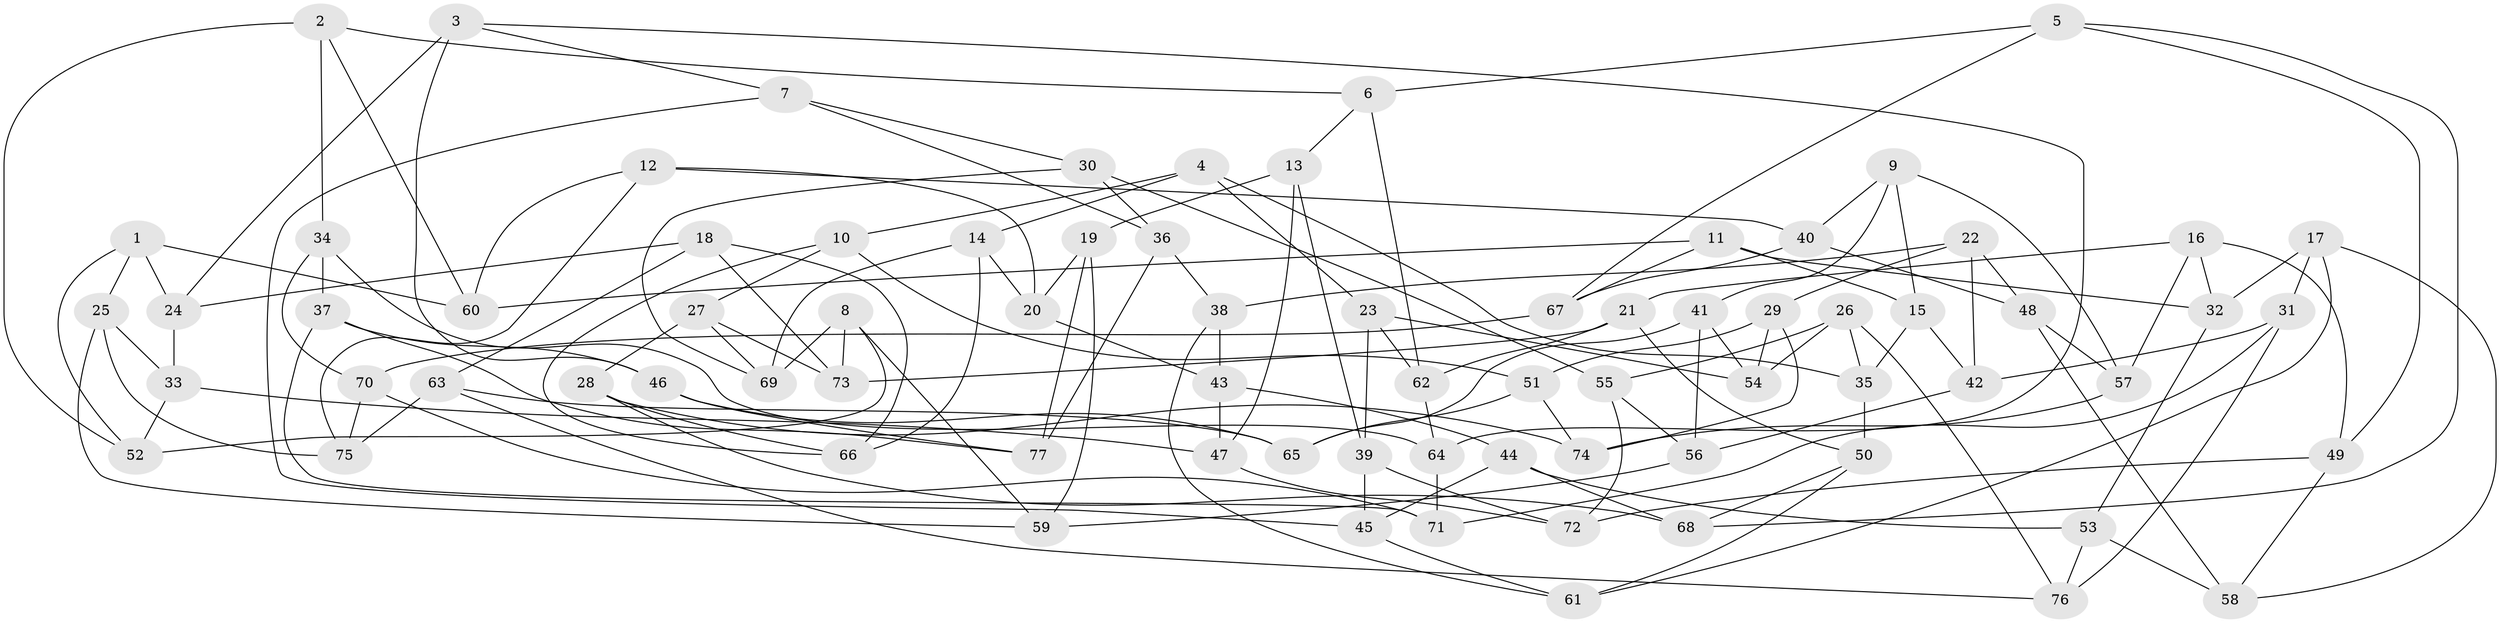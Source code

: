// coarse degree distribution, {5: 0.15217391304347827, 4: 0.30434782608695654, 6: 0.5217391304347826, 3: 0.021739130434782608}
// Generated by graph-tools (version 1.1) at 2025/24/03/03/25 07:24:23]
// undirected, 77 vertices, 154 edges
graph export_dot {
graph [start="1"]
  node [color=gray90,style=filled];
  1;
  2;
  3;
  4;
  5;
  6;
  7;
  8;
  9;
  10;
  11;
  12;
  13;
  14;
  15;
  16;
  17;
  18;
  19;
  20;
  21;
  22;
  23;
  24;
  25;
  26;
  27;
  28;
  29;
  30;
  31;
  32;
  33;
  34;
  35;
  36;
  37;
  38;
  39;
  40;
  41;
  42;
  43;
  44;
  45;
  46;
  47;
  48;
  49;
  50;
  51;
  52;
  53;
  54;
  55;
  56;
  57;
  58;
  59;
  60;
  61;
  62;
  63;
  64;
  65;
  66;
  67;
  68;
  69;
  70;
  71;
  72;
  73;
  74;
  75;
  76;
  77;
  1 -- 52;
  1 -- 25;
  1 -- 60;
  1 -- 24;
  2 -- 52;
  2 -- 6;
  2 -- 34;
  2 -- 60;
  3 -- 64;
  3 -- 24;
  3 -- 7;
  3 -- 46;
  4 -- 23;
  4 -- 14;
  4 -- 35;
  4 -- 10;
  5 -- 6;
  5 -- 67;
  5 -- 68;
  5 -- 49;
  6 -- 13;
  6 -- 62;
  7 -- 45;
  7 -- 36;
  7 -- 30;
  8 -- 52;
  8 -- 59;
  8 -- 73;
  8 -- 69;
  9 -- 41;
  9 -- 15;
  9 -- 40;
  9 -- 57;
  10 -- 51;
  10 -- 66;
  10 -- 27;
  11 -- 15;
  11 -- 67;
  11 -- 32;
  11 -- 60;
  12 -- 60;
  12 -- 20;
  12 -- 75;
  12 -- 40;
  13 -- 39;
  13 -- 47;
  13 -- 19;
  14 -- 20;
  14 -- 66;
  14 -- 69;
  15 -- 35;
  15 -- 42;
  16 -- 49;
  16 -- 32;
  16 -- 57;
  16 -- 21;
  17 -- 32;
  17 -- 58;
  17 -- 61;
  17 -- 31;
  18 -- 73;
  18 -- 63;
  18 -- 66;
  18 -- 24;
  19 -- 77;
  19 -- 59;
  19 -- 20;
  20 -- 43;
  21 -- 73;
  21 -- 50;
  21 -- 62;
  22 -- 38;
  22 -- 29;
  22 -- 48;
  22 -- 42;
  23 -- 54;
  23 -- 39;
  23 -- 62;
  24 -- 33;
  25 -- 59;
  25 -- 75;
  25 -- 33;
  26 -- 76;
  26 -- 35;
  26 -- 54;
  26 -- 55;
  27 -- 73;
  27 -- 28;
  27 -- 69;
  28 -- 74;
  28 -- 66;
  28 -- 68;
  29 -- 74;
  29 -- 54;
  29 -- 51;
  30 -- 55;
  30 -- 69;
  30 -- 36;
  31 -- 71;
  31 -- 42;
  31 -- 76;
  32 -- 53;
  33 -- 47;
  33 -- 52;
  34 -- 37;
  34 -- 64;
  34 -- 70;
  35 -- 50;
  36 -- 38;
  36 -- 77;
  37 -- 46;
  37 -- 71;
  37 -- 77;
  38 -- 43;
  38 -- 61;
  39 -- 72;
  39 -- 45;
  40 -- 48;
  40 -- 67;
  41 -- 54;
  41 -- 65;
  41 -- 56;
  42 -- 56;
  43 -- 44;
  43 -- 47;
  44 -- 68;
  44 -- 45;
  44 -- 53;
  45 -- 61;
  46 -- 77;
  46 -- 65;
  47 -- 72;
  48 -- 57;
  48 -- 58;
  49 -- 58;
  49 -- 72;
  50 -- 61;
  50 -- 68;
  51 -- 74;
  51 -- 65;
  53 -- 58;
  53 -- 76;
  55 -- 72;
  55 -- 56;
  56 -- 59;
  57 -- 74;
  62 -- 64;
  63 -- 76;
  63 -- 75;
  63 -- 65;
  64 -- 71;
  67 -- 70;
  70 -- 75;
  70 -- 71;
}
